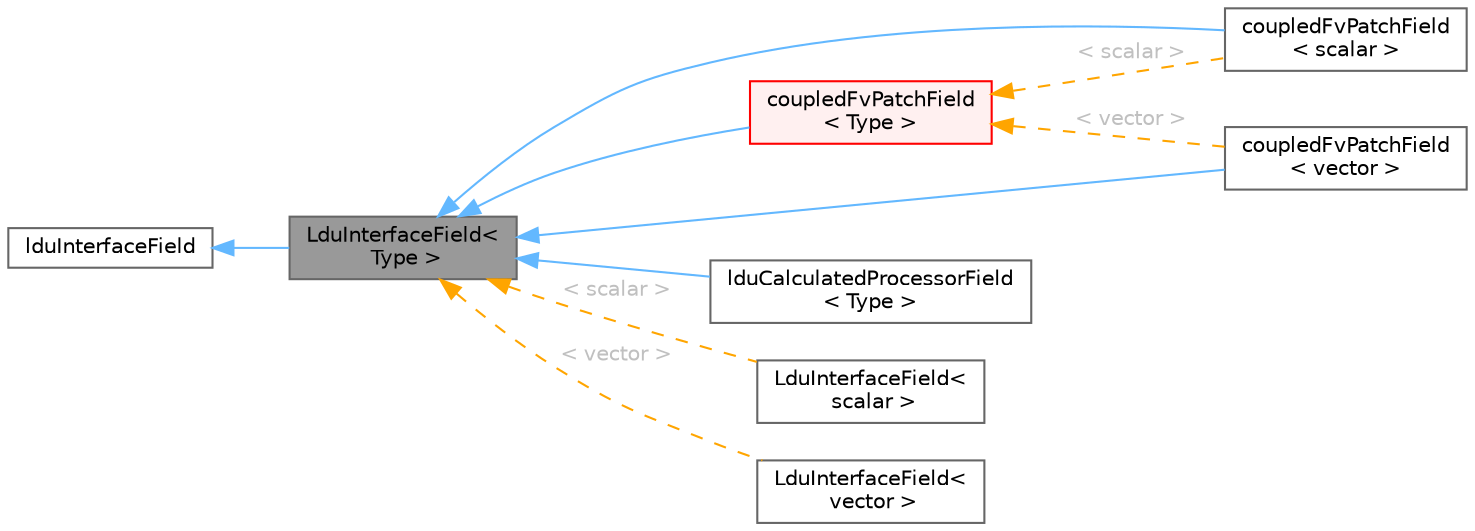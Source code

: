 digraph "LduInterfaceField&lt; Type &gt;"
{
 // LATEX_PDF_SIZE
  bgcolor="transparent";
  edge [fontname=Helvetica,fontsize=10,labelfontname=Helvetica,labelfontsize=10];
  node [fontname=Helvetica,fontsize=10,shape=box,height=0.2,width=0.4];
  rankdir="LR";
  Node1 [id="Node000001",label="LduInterfaceField\<\l Type \>",height=0.2,width=0.4,color="gray40", fillcolor="grey60", style="filled", fontcolor="black",tooltip="An abstract base class for implicitly-coupled interface fields e.g. processor and cyclic patch fields..."];
  Node2 -> Node1 [id="edge1_Node000001_Node000002",dir="back",color="steelblue1",style="solid",tooltip=" "];
  Node2 [id="Node000002",label="lduInterfaceField",height=0.2,width=0.4,color="gray40", fillcolor="white", style="filled",URL="$classFoam_1_1lduInterfaceField.html",tooltip="An abstract base class for implicitly-coupled interface fields e.g. processor and cyclic patch fields..."];
  Node1 -> Node3 [id="edge2_Node000001_Node000003",dir="back",color="steelblue1",style="solid",tooltip=" "];
  Node3 [id="Node000003",label="coupledFvPatchField\l\< scalar \>",height=0.2,width=0.4,color="gray40", fillcolor="white", style="filled",URL="$classFoam_1_1coupledFvPatchField.html",tooltip=" "];
  Node1 -> Node4 [id="edge3_Node000001_Node000004",dir="back",color="steelblue1",style="solid",tooltip=" "];
  Node4 [id="Node000004",label="coupledFvPatchField\l\< vector \>",height=0.2,width=0.4,color="gray40", fillcolor="white", style="filled",URL="$classFoam_1_1coupledFvPatchField.html",tooltip=" "];
  Node1 -> Node5 [id="edge4_Node000001_Node000005",dir="back",color="steelblue1",style="solid",tooltip=" "];
  Node5 [id="Node000005",label="coupledFvPatchField\l\< Type \>",height=0.2,width=0.4,color="red", fillcolor="#FFF0F0", style="filled",URL="$classFoam_1_1coupledFvPatchField.html",tooltip="Abstract base class for coupled patches."];
  Node5 -> Node3 [id="edge5_Node000005_Node000003",dir="back",color="orange",style="dashed",tooltip=" ",label=" \< scalar \>",fontcolor="grey" ];
  Node5 -> Node4 [id="edge6_Node000005_Node000004",dir="back",color="orange",style="dashed",tooltip=" ",label=" \< vector \>",fontcolor="grey" ];
  Node1 -> Node35 [id="edge7_Node000001_Node000035",dir="back",color="steelblue1",style="solid",tooltip=" "];
  Node35 [id="Node000035",label="lduCalculatedProcessorField\l\< Type \>",height=0.2,width=0.4,color="gray40", fillcolor="white", style="filled",URL="$classFoam_1_1lduCalculatedProcessorField.html",tooltip="A lduProcessorField type bypassing coupledFvPatchField."];
  Node1 -> Node36 [id="edge8_Node000001_Node000036",dir="back",color="orange",style="dashed",tooltip=" ",label=" \< scalar \>",fontcolor="grey" ];
  Node36 [id="Node000036",label="LduInterfaceField\<\l scalar \>",height=0.2,width=0.4,color="gray40", fillcolor="white", style="filled",URL="$classFoam_1_1LduInterfaceField.html",tooltip=" "];
  Node1 -> Node37 [id="edge9_Node000001_Node000037",dir="back",color="orange",style="dashed",tooltip=" ",label=" \< vector \>",fontcolor="grey" ];
  Node37 [id="Node000037",label="LduInterfaceField\<\l vector \>",height=0.2,width=0.4,color="gray40", fillcolor="white", style="filled",URL="$classFoam_1_1LduInterfaceField.html",tooltip=" "];
}
